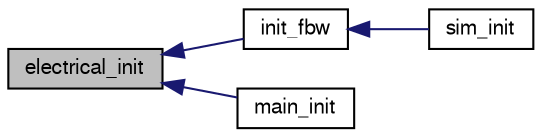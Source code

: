 digraph "electrical_init"
{
  edge [fontname="FreeSans",fontsize="10",labelfontname="FreeSans",labelfontsize="10"];
  node [fontname="FreeSans",fontsize="10",shape=record];
  rankdir="LR";
  Node1 [label="electrical_init",height=0.2,width=0.4,color="black", fillcolor="grey75", style="filled", fontcolor="black"];
  Node1 -> Node2 [dir="back",color="midnightblue",fontsize="10",style="solid",fontname="FreeSans"];
  Node2 [label="init_fbw",height=0.2,width=0.4,color="black", fillcolor="white", style="filled",URL="$fixedwing_2main__fbw_8h.html#ad86b7fe577a2414df2c7a5a9222aa45a"];
  Node2 -> Node3 [dir="back",color="midnightblue",fontsize="10",style="solid",fontname="FreeSans"];
  Node3 [label="sim_init",height=0.2,width=0.4,color="black", fillcolor="white", style="filled",URL="$sim__ap_8c.html#a739fbef2e03619a863b4d7fd8d0da157"];
  Node1 -> Node4 [dir="back",color="midnightblue",fontsize="10",style="solid",fontname="FreeSans"];
  Node4 [label="main_init",height=0.2,width=0.4,color="black", fillcolor="white", style="filled",URL="$rotorcraft_2main__fbw_8c.html#a3719465edd56d2b587a6b340f29e4f90",tooltip="Main initialization. "];
}
